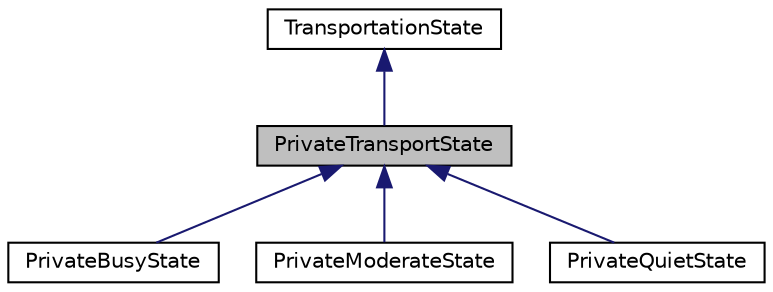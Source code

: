 digraph "PrivateTransportState"
{
 // LATEX_PDF_SIZE
  edge [fontname="Helvetica",fontsize="10",labelfontname="Helvetica",labelfontsize="10"];
  node [fontname="Helvetica",fontsize="10",shape=record];
  Node1 [label="PrivateTransportState",height=0.2,width=0.4,color="black", fillcolor="grey75", style="filled", fontcolor="black",tooltip="Represents the state of private transport, managing state behavior and availability."];
  Node2 -> Node1 [dir="back",color="midnightblue",fontsize="10",style="solid"];
  Node2 [label="TransportationState",height=0.2,width=0.4,color="black", fillcolor="white", style="filled",URL="$classTransportationState.html",tooltip="Abstract base class representing the state of a mode of transport."];
  Node1 -> Node3 [dir="back",color="midnightblue",fontsize="10",style="solid"];
  Node3 [label="PrivateBusyState",height=0.2,width=0.4,color="black", fillcolor="white", style="filled",URL="$classPrivateBusyState.html",tooltip="Represents the busy state of a private transport mode."];
  Node1 -> Node4 [dir="back",color="midnightblue",fontsize="10",style="solid"];
  Node4 [label="PrivateModerateState",height=0.2,width=0.4,color="black", fillcolor="white", style="filled",URL="$classPrivateModerateState.html",tooltip="Represents the moderate state of a private transport mode."];
  Node1 -> Node5 [dir="back",color="midnightblue",fontsize="10",style="solid"];
  Node5 [label="PrivateQuietState",height=0.2,width=0.4,color="black", fillcolor="white", style="filled",URL="$classPrivateQuietState.html",tooltip="Represents the quiet state of a private transport mode."];
}
